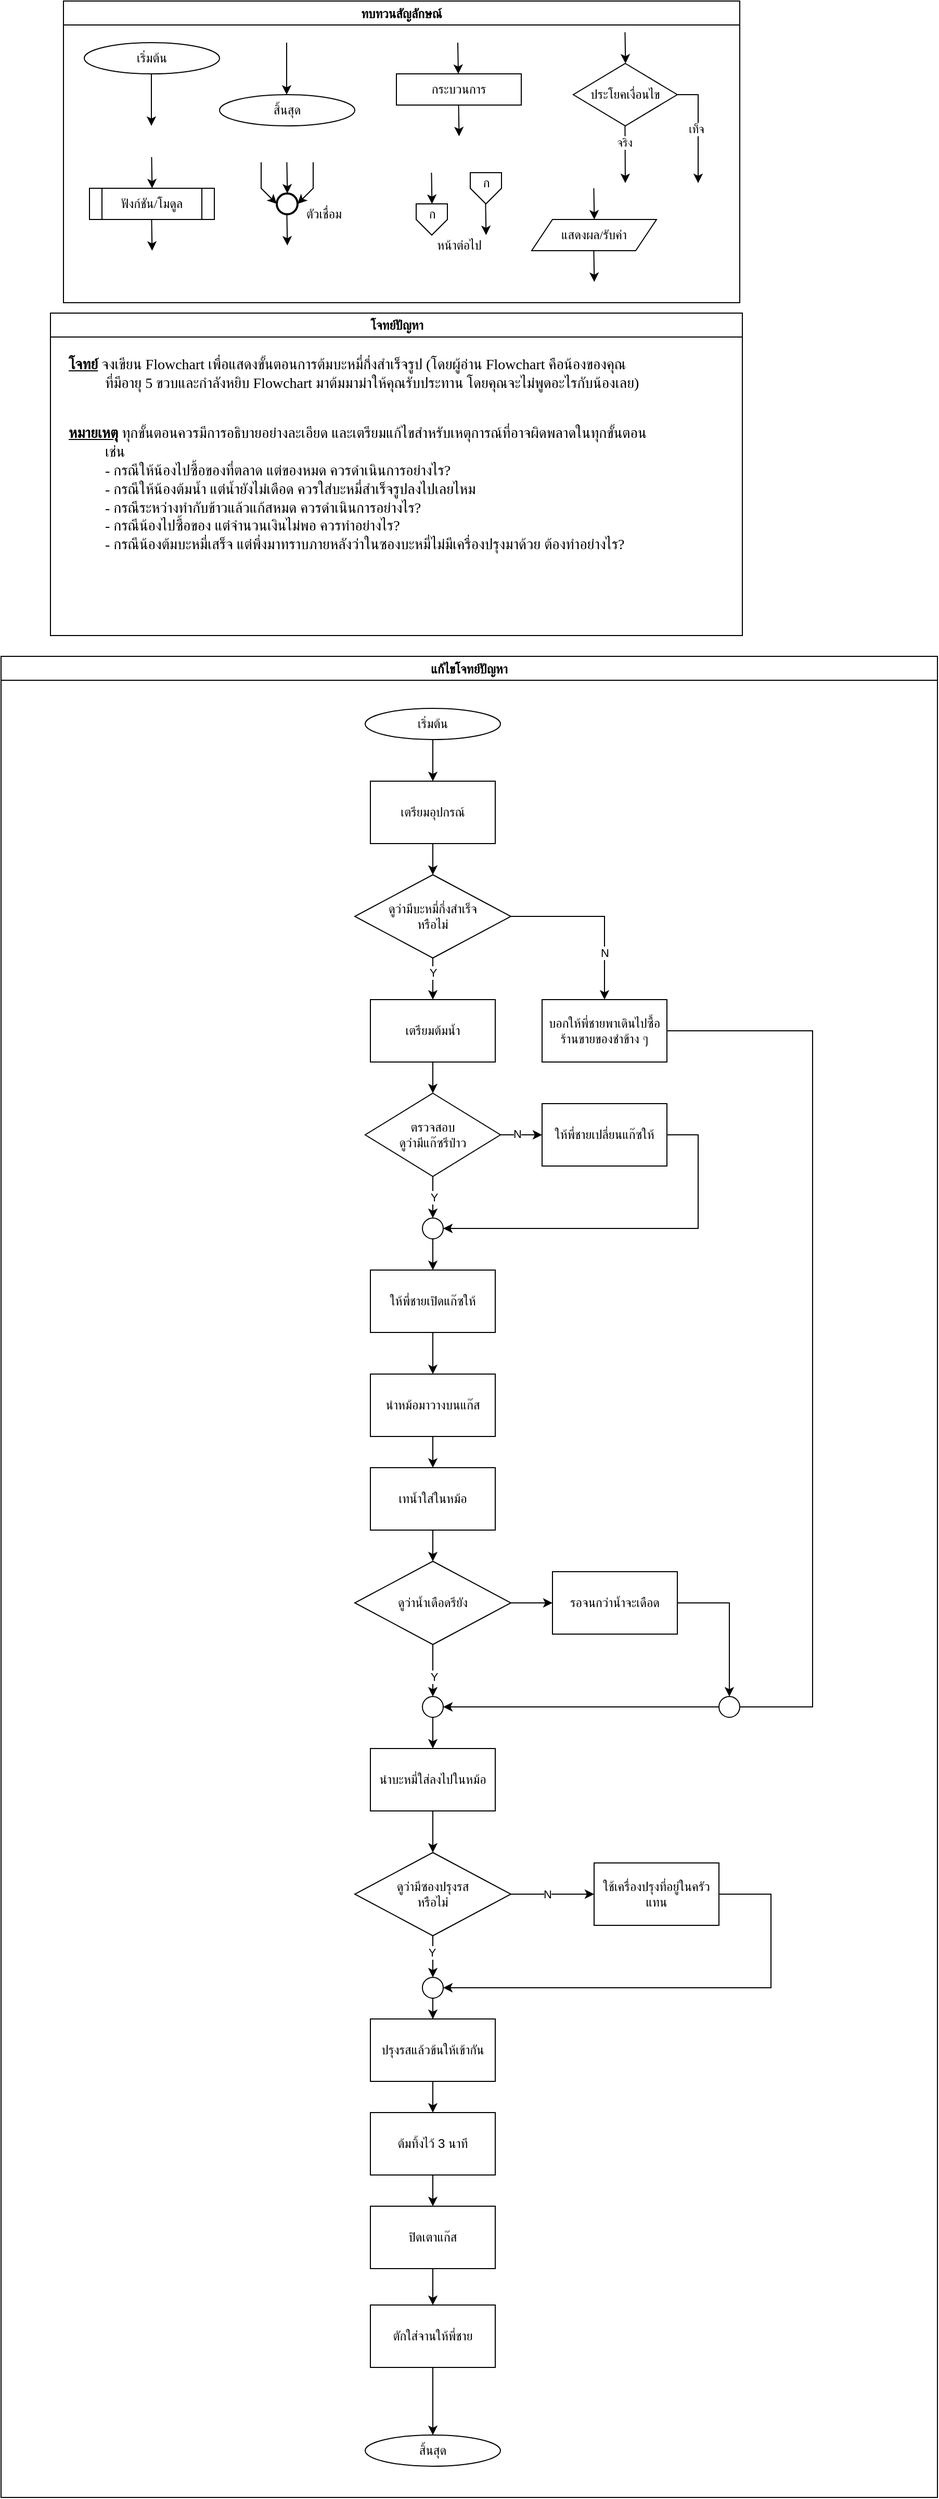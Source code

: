 <mxfile version="24.9.0">
  <diagram id="C5RBs43oDa-KdzZeNtuy" name="Page-1">
    <mxGraphModel dx="2442" dy="803" grid="1" gridSize="10" guides="1" tooltips="1" connect="1" arrows="1" fold="1" page="1" pageScale="1" pageWidth="827" pageHeight="1169" math="0" shadow="0">
      <root>
        <mxCell id="WIyWlLk6GJQsqaUBKTNV-0" />
        <mxCell id="WIyWlLk6GJQsqaUBKTNV-1" parent="WIyWlLk6GJQsqaUBKTNV-0" />
        <mxCell id="M7CGMbNuYNeq0SnUNNgH-6" value="ทบทวนสัญลักษณ์" style="swimlane;fontFamily=Sarabun;fontSource=https%3A%2F%2Ffonts.googleapis.com%2Fcss%3Ffamily%3DSarabun;" parent="WIyWlLk6GJQsqaUBKTNV-1" vertex="1">
          <mxGeometry x="-720" y="20" width="650" height="290" as="geometry" />
        </mxCell>
        <mxCell id="M7CGMbNuYNeq0SnUNNgH-2" value="&lt;font data-font-src=&quot;https://fonts.googleapis.com/css?family=Sarabun&quot; face=&quot;Sarabun&quot;&gt;เริ่มต้น&lt;/font&gt;" style="ellipse;whiteSpace=wrap;html=1;" parent="M7CGMbNuYNeq0SnUNNgH-6" vertex="1">
          <mxGeometry x="20" y="40" width="130" height="30" as="geometry" />
        </mxCell>
        <mxCell id="M7CGMbNuYNeq0SnUNNgH-5" value="" style="endArrow=classic;html=1;rounded=0;" parent="M7CGMbNuYNeq0SnUNNgH-6" edge="1">
          <mxGeometry width="50" height="50" relative="1" as="geometry">
            <mxPoint x="84.5" y="70" as="sourcePoint" />
            <mxPoint x="84.5" y="120" as="targetPoint" />
          </mxGeometry>
        </mxCell>
        <mxCell id="M7CGMbNuYNeq0SnUNNgH-3" value="&lt;font face=&quot;Sarabun&quot;&gt;สิ้นสุด&lt;/font&gt;" style="ellipse;whiteSpace=wrap;html=1;" parent="M7CGMbNuYNeq0SnUNNgH-6" vertex="1">
          <mxGeometry x="150" y="90" width="130" height="30" as="geometry" />
        </mxCell>
        <mxCell id="M7CGMbNuYNeq0SnUNNgH-4" value="" style="endArrow=classic;html=1;rounded=0;" parent="M7CGMbNuYNeq0SnUNNgH-6" edge="1">
          <mxGeometry width="50" height="50" relative="1" as="geometry">
            <mxPoint x="214.5" y="40" as="sourcePoint" />
            <mxPoint x="214.5" y="90" as="targetPoint" />
          </mxGeometry>
        </mxCell>
        <mxCell id="mvioNwK95yMqdUQ73LqQ-0" value="กระบวนการ" style="rounded=0;whiteSpace=wrap;html=1;fontFamily=Sarabun;fontSource=https%3A%2F%2Ffonts.googleapis.com%2Fcss%3Ffamily%3DSarabun;" parent="M7CGMbNuYNeq0SnUNNgH-6" vertex="1">
          <mxGeometry x="320" y="70" width="120" height="30" as="geometry" />
        </mxCell>
        <mxCell id="mvioNwK95yMqdUQ73LqQ-1" value="" style="endArrow=classic;html=1;rounded=0;" parent="M7CGMbNuYNeq0SnUNNgH-6" edge="1">
          <mxGeometry width="50" height="50" relative="1" as="geometry">
            <mxPoint x="379" y="40" as="sourcePoint" />
            <mxPoint x="379.5" y="70" as="targetPoint" />
          </mxGeometry>
        </mxCell>
        <mxCell id="mvioNwK95yMqdUQ73LqQ-2" value="" style="endArrow=classic;html=1;rounded=0;" parent="M7CGMbNuYNeq0SnUNNgH-6" edge="1">
          <mxGeometry width="50" height="50" relative="1" as="geometry">
            <mxPoint x="379.75" y="100" as="sourcePoint" />
            <mxPoint x="380.25" y="130" as="targetPoint" />
          </mxGeometry>
        </mxCell>
        <mxCell id="mvioNwK95yMqdUQ73LqQ-3" value="ประโยคเงื่อนไข" style="rhombus;whiteSpace=wrap;html=1;fontFamily=Sarabun;fontSource=https%3A%2F%2Ffonts.googleapis.com%2Fcss%3Ffamily%3DSarabun;" parent="M7CGMbNuYNeq0SnUNNgH-6" vertex="1">
          <mxGeometry x="490" y="60" width="100" height="60" as="geometry" />
        </mxCell>
        <mxCell id="mvioNwK95yMqdUQ73LqQ-4" value="" style="endArrow=classic;html=1;rounded=0;" parent="M7CGMbNuYNeq0SnUNNgH-6" edge="1">
          <mxGeometry width="50" height="50" relative="1" as="geometry">
            <mxPoint x="539.71" y="30" as="sourcePoint" />
            <mxPoint x="540.21" y="60" as="targetPoint" />
          </mxGeometry>
        </mxCell>
        <mxCell id="mvioNwK95yMqdUQ73LqQ-5" value="" style="endArrow=classic;html=1;rounded=0;" parent="M7CGMbNuYNeq0SnUNNgH-6" edge="1">
          <mxGeometry width="50" height="50" relative="1" as="geometry">
            <mxPoint x="539.71" y="120" as="sourcePoint" />
            <mxPoint x="540" y="175" as="targetPoint" />
          </mxGeometry>
        </mxCell>
        <mxCell id="mvioNwK95yMqdUQ73LqQ-7" value="จริง" style="edgeLabel;html=1;align=center;verticalAlign=middle;resizable=0;points=[];fontFamily=Sarabun;fontSource=https%3A%2F%2Ffonts.googleapis.com%2Fcss%3Ffamily%3DSarabun;" parent="mvioNwK95yMqdUQ73LqQ-5" vertex="1" connectable="0">
          <mxGeometry x="-0.414" y="-1" relative="1" as="geometry">
            <mxPoint as="offset" />
          </mxGeometry>
        </mxCell>
        <mxCell id="mvioNwK95yMqdUQ73LqQ-6" value="" style="endArrow=classic;html=1;rounded=0;exitX=1;exitY=0.5;exitDx=0;exitDy=0;" parent="M7CGMbNuYNeq0SnUNNgH-6" source="mvioNwK95yMqdUQ73LqQ-3" edge="1">
          <mxGeometry width="50" height="50" relative="1" as="geometry">
            <mxPoint x="620" y="95" as="sourcePoint" />
            <mxPoint x="610" y="175" as="targetPoint" />
            <Array as="points">
              <mxPoint x="610" y="90" />
            </Array>
          </mxGeometry>
        </mxCell>
        <mxCell id="mvioNwK95yMqdUQ73LqQ-8" value="&lt;font data-font-src=&quot;https://fonts.googleapis.com/css?family=Sarabun&quot; face=&quot;Sarabun&quot;&gt;เท็จ&lt;/font&gt;" style="edgeLabel;html=1;align=center;verticalAlign=middle;resizable=0;points=[];" parent="mvioNwK95yMqdUQ73LqQ-6" vertex="1" connectable="0">
          <mxGeometry x="-0.002" y="-2" relative="1" as="geometry">
            <mxPoint as="offset" />
          </mxGeometry>
        </mxCell>
        <mxCell id="mvioNwK95yMqdUQ73LqQ-9" value="&lt;font data-font-src=&quot;https://fonts.googleapis.com/css?family=Sarabun&quot; face=&quot;Sarabun&quot;&gt;ฟังก์ชัน/โมดูล&lt;/font&gt;" style="shape=process;whiteSpace=wrap;html=1;backgroundOutline=1;" parent="M7CGMbNuYNeq0SnUNNgH-6" vertex="1">
          <mxGeometry x="25" y="180" width="120" height="30" as="geometry" />
        </mxCell>
        <mxCell id="mvioNwK95yMqdUQ73LqQ-11" value="" style="endArrow=classic;html=1;rounded=0;" parent="M7CGMbNuYNeq0SnUNNgH-6" edge="1">
          <mxGeometry width="50" height="50" relative="1" as="geometry">
            <mxPoint x="84.71" y="150" as="sourcePoint" />
            <mxPoint x="85.21" y="180" as="targetPoint" />
          </mxGeometry>
        </mxCell>
        <mxCell id="mvioNwK95yMqdUQ73LqQ-12" value="" style="endArrow=classic;html=1;rounded=0;" parent="M7CGMbNuYNeq0SnUNNgH-6" edge="1">
          <mxGeometry width="50" height="50" relative="1" as="geometry">
            <mxPoint x="84.71" y="210" as="sourcePoint" />
            <mxPoint x="85.21" y="240" as="targetPoint" />
          </mxGeometry>
        </mxCell>
        <mxCell id="mvioNwK95yMqdUQ73LqQ-13" value="" style="strokeWidth=2;html=1;shape=mxgraph.flowchart.start_2;whiteSpace=wrap;" parent="M7CGMbNuYNeq0SnUNNgH-6" vertex="1">
          <mxGeometry x="205" y="185" width="20" height="20" as="geometry" />
        </mxCell>
        <mxCell id="mvioNwK95yMqdUQ73LqQ-16" value="" style="endArrow=classic;html=1;rounded=0;" parent="M7CGMbNuYNeq0SnUNNgH-6" edge="1">
          <mxGeometry width="50" height="50" relative="1" as="geometry">
            <mxPoint x="214.71" y="155" as="sourcePoint" />
            <mxPoint x="215.21" y="185" as="targetPoint" />
          </mxGeometry>
        </mxCell>
        <mxCell id="mvioNwK95yMqdUQ73LqQ-17" value="" style="endArrow=classic;html=1;rounded=0;entryX=0;entryY=0.5;entryDx=0;entryDy=0;entryPerimeter=0;" parent="M7CGMbNuYNeq0SnUNNgH-6" target="mvioNwK95yMqdUQ73LqQ-13" edge="1">
          <mxGeometry width="50" height="50" relative="1" as="geometry">
            <mxPoint x="190.0" y="155" as="sourcePoint" />
            <mxPoint x="190.5" y="185" as="targetPoint" />
            <Array as="points">
              <mxPoint x="190" y="180" />
            </Array>
          </mxGeometry>
        </mxCell>
        <mxCell id="mvioNwK95yMqdUQ73LqQ-18" value="" style="endArrow=classic;html=1;rounded=0;entryX=1;entryY=0.5;entryDx=0;entryDy=0;entryPerimeter=0;" parent="M7CGMbNuYNeq0SnUNNgH-6" target="mvioNwK95yMqdUQ73LqQ-13" edge="1">
          <mxGeometry width="50" height="50" relative="1" as="geometry">
            <mxPoint x="240.0" y="155" as="sourcePoint" />
            <mxPoint x="240.5" y="185" as="targetPoint" />
            <Array as="points">
              <mxPoint x="240" y="180" />
            </Array>
          </mxGeometry>
        </mxCell>
        <mxCell id="mvioNwK95yMqdUQ73LqQ-19" value="" style="endArrow=classic;html=1;rounded=0;" parent="M7CGMbNuYNeq0SnUNNgH-6" edge="1">
          <mxGeometry width="50" height="50" relative="1" as="geometry">
            <mxPoint x="214.71" y="205" as="sourcePoint" />
            <mxPoint x="215.21" y="235" as="targetPoint" />
          </mxGeometry>
        </mxCell>
        <mxCell id="mvioNwK95yMqdUQ73LqQ-20" value="&lt;font data-font-src=&quot;https://fonts.googleapis.com/css?family=Sarabun&quot; face=&quot;Sarabun&quot;&gt;ตัวเชื่อม&lt;/font&gt;" style="text;html=1;align=center;verticalAlign=middle;resizable=0;points=[];autosize=1;strokeColor=none;fillColor=none;" parent="M7CGMbNuYNeq0SnUNNgH-6" vertex="1">
          <mxGeometry x="220" y="190" width="60" height="30" as="geometry" />
        </mxCell>
        <mxCell id="mvioNwK95yMqdUQ73LqQ-25" value="" style="endArrow=classic;html=1;rounded=0;" parent="M7CGMbNuYNeq0SnUNNgH-6" edge="1">
          <mxGeometry width="50" height="50" relative="1" as="geometry">
            <mxPoint x="353.71" y="165" as="sourcePoint" />
            <mxPoint x="354.21" y="195" as="targetPoint" />
          </mxGeometry>
        </mxCell>
        <mxCell id="mvioNwK95yMqdUQ73LqQ-21" value="" style="verticalLabelPosition=bottom;verticalAlign=top;html=1;shape=offPageConnector;rounded=0;size=0.5;" parent="M7CGMbNuYNeq0SnUNNgH-6" vertex="1">
          <mxGeometry x="339" y="195" width="30" height="30" as="geometry" />
        </mxCell>
        <mxCell id="mvioNwK95yMqdUQ73LqQ-26" value="" style="endArrow=classic;html=1;rounded=0;" parent="M7CGMbNuYNeq0SnUNNgH-6" edge="1">
          <mxGeometry width="50" height="50" relative="1" as="geometry">
            <mxPoint x="405.71" y="195" as="sourcePoint" />
            <mxPoint x="406.21" y="225" as="targetPoint" />
          </mxGeometry>
        </mxCell>
        <mxCell id="mvioNwK95yMqdUQ73LqQ-27" value="" style="verticalLabelPosition=bottom;verticalAlign=top;html=1;shape=offPageConnector;rounded=0;size=0.5;" parent="M7CGMbNuYNeq0SnUNNgH-6" vertex="1">
          <mxGeometry x="391" y="165" width="30" height="30" as="geometry" />
        </mxCell>
        <mxCell id="mvioNwK95yMqdUQ73LqQ-28" value="หน้าต่อไป" style="text;html=1;align=center;verticalAlign=middle;resizable=0;points=[];autosize=1;strokeColor=none;fillColor=none;fontFamily=Sarabun;fontSource=https%3A%2F%2Ffonts.googleapis.com%2Fcss%3Ffamily%3DSarabun;" parent="M7CGMbNuYNeq0SnUNNgH-6" vertex="1">
          <mxGeometry x="345" y="220" width="70" height="30" as="geometry" />
        </mxCell>
        <mxCell id="mvioNwK95yMqdUQ73LqQ-29" value="ก" style="text;html=1;align=center;verticalAlign=middle;resizable=0;points=[];autosize=1;strokeColor=none;fillColor=none;fontFamily=Sarabun;fontSource=https%3A%2F%2Ffonts.googleapis.com%2Fcss%3Ffamily%3DSarabun;" parent="M7CGMbNuYNeq0SnUNNgH-6" vertex="1">
          <mxGeometry x="339" y="190" width="30" height="30" as="geometry" />
        </mxCell>
        <mxCell id="mvioNwK95yMqdUQ73LqQ-30" value="ก" style="text;html=1;align=center;verticalAlign=middle;resizable=0;points=[];autosize=1;strokeColor=none;fillColor=none;fontFamily=Sarabun;fontSource=https%3A%2F%2Ffonts.googleapis.com%2Fcss%3Ffamily%3DSarabun;" parent="M7CGMbNuYNeq0SnUNNgH-6" vertex="1">
          <mxGeometry x="391" y="160" width="30" height="30" as="geometry" />
        </mxCell>
        <mxCell id="mvioNwK95yMqdUQ73LqQ-32" value="แสดงผล/รับค่า" style="shape=parallelogram;perimeter=parallelogramPerimeter;whiteSpace=wrap;html=1;fixedSize=1;fontFamily=Sarabun;fontSource=https%3A%2F%2Ffonts.googleapis.com%2Fcss%3Ffamily%3DSarabun;" parent="M7CGMbNuYNeq0SnUNNgH-6" vertex="1">
          <mxGeometry x="450" y="210" width="120" height="30" as="geometry" />
        </mxCell>
        <mxCell id="mvioNwK95yMqdUQ73LqQ-33" value="" style="endArrow=classic;html=1;rounded=0;" parent="M7CGMbNuYNeq0SnUNNgH-6" edge="1">
          <mxGeometry width="50" height="50" relative="1" as="geometry">
            <mxPoint x="509.71" y="180" as="sourcePoint" />
            <mxPoint x="510.21" y="210" as="targetPoint" />
          </mxGeometry>
        </mxCell>
        <mxCell id="mvioNwK95yMqdUQ73LqQ-34" value="" style="endArrow=classic;html=1;rounded=0;" parent="M7CGMbNuYNeq0SnUNNgH-6" edge="1">
          <mxGeometry width="50" height="50" relative="1" as="geometry">
            <mxPoint x="509.71" y="240" as="sourcePoint" />
            <mxPoint x="510.21" y="270" as="targetPoint" />
          </mxGeometry>
        </mxCell>
        <mxCell id="mvioNwK95yMqdUQ73LqQ-36" value="แก้ไขโจทย์ปัญหา" style="swimlane;fontFamily=Sarabun;fontSource=https%3A%2F%2Ffonts.googleapis.com%2Fcss%3Ffamily%3DSarabun;" parent="WIyWlLk6GJQsqaUBKTNV-1" vertex="1">
          <mxGeometry x="-780" y="650" width="900" height="1770" as="geometry" />
        </mxCell>
        <mxCell id="hVgv6dRFYr8T3Di9n9Na-1" value="" style="edgeStyle=orthogonalEdgeStyle;rounded=0;orthogonalLoop=1;jettySize=auto;html=1;" edge="1" parent="mvioNwK95yMqdUQ73LqQ-36" source="mvioNwK95yMqdUQ73LqQ-35" target="hVgv6dRFYr8T3Di9n9Na-0">
          <mxGeometry relative="1" as="geometry" />
        </mxCell>
        <mxCell id="mvioNwK95yMqdUQ73LqQ-35" value="&lt;font data-font-src=&quot;https://fonts.googleapis.com/css?family=Sarabun&quot; face=&quot;Sarabun&quot;&gt;เริ่มต้น&lt;/font&gt;" style="ellipse;whiteSpace=wrap;html=1;" parent="mvioNwK95yMqdUQ73LqQ-36" vertex="1">
          <mxGeometry x="350" y="50" width="130" height="30" as="geometry" />
        </mxCell>
        <mxCell id="hVgv6dRFYr8T3Di9n9Na-3" value="" style="edgeStyle=orthogonalEdgeStyle;rounded=0;orthogonalLoop=1;jettySize=auto;html=1;" edge="1" parent="mvioNwK95yMqdUQ73LqQ-36" source="hVgv6dRFYr8T3Di9n9Na-0" target="hVgv6dRFYr8T3Di9n9Na-2">
          <mxGeometry relative="1" as="geometry" />
        </mxCell>
        <mxCell id="hVgv6dRFYr8T3Di9n9Na-0" value="เตรียมอุปกรณ์" style="whiteSpace=wrap;html=1;" vertex="1" parent="mvioNwK95yMqdUQ73LqQ-36">
          <mxGeometry x="355" y="120" width="120" height="60" as="geometry" />
        </mxCell>
        <mxCell id="hVgv6dRFYr8T3Di9n9Na-7" value="" style="edgeStyle=orthogonalEdgeStyle;rounded=0;orthogonalLoop=1;jettySize=auto;html=1;" edge="1" parent="mvioNwK95yMqdUQ73LqQ-36" source="hVgv6dRFYr8T3Di9n9Na-2" target="hVgv6dRFYr8T3Di9n9Na-6">
          <mxGeometry relative="1" as="geometry" />
        </mxCell>
        <mxCell id="hVgv6dRFYr8T3Di9n9Na-9" value="N" style="edgeLabel;html=1;align=center;verticalAlign=middle;resizable=0;points=[];" vertex="1" connectable="0" parent="hVgv6dRFYr8T3Di9n9Na-7">
          <mxGeometry x="0.466" relative="1" as="geometry">
            <mxPoint as="offset" />
          </mxGeometry>
        </mxCell>
        <mxCell id="hVgv6dRFYr8T3Di9n9Na-2" value="ดูว่ามีบะหมี่กึ่งสำเร็จ&lt;div&gt;หรือไม่&lt;/div&gt;" style="rhombus;whiteSpace=wrap;html=1;" vertex="1" parent="mvioNwK95yMqdUQ73LqQ-36">
          <mxGeometry x="340" y="210" width="150" height="80" as="geometry" />
        </mxCell>
        <mxCell id="hVgv6dRFYr8T3Di9n9Na-4" value="" style="endArrow=classic;html=1;rounded=0;exitX=0.5;exitY=1;exitDx=0;exitDy=0;" edge="1" parent="mvioNwK95yMqdUQ73LqQ-36" source="hVgv6dRFYr8T3Di9n9Na-2">
          <mxGeometry width="50" height="50" relative="1" as="geometry">
            <mxPoint x="412.5" y="290" as="sourcePoint" />
            <mxPoint x="415" y="330" as="targetPoint" />
          </mxGeometry>
        </mxCell>
        <mxCell id="hVgv6dRFYr8T3Di9n9Na-8" value="Y" style="edgeLabel;html=1;align=center;verticalAlign=middle;resizable=0;points=[];" vertex="1" connectable="0" parent="hVgv6dRFYr8T3Di9n9Na-4">
          <mxGeometry x="-0.32" relative="1" as="geometry">
            <mxPoint as="offset" />
          </mxGeometry>
        </mxCell>
        <mxCell id="hVgv6dRFYr8T3Di9n9Na-11" value="" style="edgeStyle=orthogonalEdgeStyle;rounded=0;orthogonalLoop=1;jettySize=auto;html=1;" edge="1" parent="mvioNwK95yMqdUQ73LqQ-36" source="hVgv6dRFYr8T3Di9n9Na-5" target="hVgv6dRFYr8T3Di9n9Na-10">
          <mxGeometry relative="1" as="geometry" />
        </mxCell>
        <mxCell id="hVgv6dRFYr8T3Di9n9Na-5" value="เตรียมต้มน้ำ" style="whiteSpace=wrap;html=1;" vertex="1" parent="mvioNwK95yMqdUQ73LqQ-36">
          <mxGeometry x="355" y="330" width="120" height="60" as="geometry" />
        </mxCell>
        <mxCell id="hVgv6dRFYr8T3Di9n9Na-6" value="บอกให้พี่ชายพาเดินไปซื้อร้านขายของชำข้าง ๆ" style="whiteSpace=wrap;html=1;" vertex="1" parent="mvioNwK95yMqdUQ73LqQ-36">
          <mxGeometry x="520" y="330" width="120" height="60" as="geometry" />
        </mxCell>
        <mxCell id="hVgv6dRFYr8T3Di9n9Na-15" value="" style="edgeStyle=orthogonalEdgeStyle;rounded=0;orthogonalLoop=1;jettySize=auto;html=1;" edge="1" parent="mvioNwK95yMqdUQ73LqQ-36" source="hVgv6dRFYr8T3Di9n9Na-10" target="hVgv6dRFYr8T3Di9n9Na-14">
          <mxGeometry relative="1" as="geometry" />
        </mxCell>
        <mxCell id="hVgv6dRFYr8T3Di9n9Na-22" value="Y" style="edgeLabel;html=1;align=center;verticalAlign=middle;resizable=0;points=[];" vertex="1" connectable="0" parent="hVgv6dRFYr8T3Di9n9Na-15">
          <mxGeometry x="-0.02" y="1" relative="1" as="geometry">
            <mxPoint as="offset" />
          </mxGeometry>
        </mxCell>
        <mxCell id="hVgv6dRFYr8T3Di9n9Na-18" value="" style="edgeStyle=orthogonalEdgeStyle;rounded=0;orthogonalLoop=1;jettySize=auto;html=1;" edge="1" parent="mvioNwK95yMqdUQ73LqQ-36" source="hVgv6dRFYr8T3Di9n9Na-10" target="hVgv6dRFYr8T3Di9n9Na-17">
          <mxGeometry relative="1" as="geometry" />
        </mxCell>
        <mxCell id="hVgv6dRFYr8T3Di9n9Na-23" value="N" style="edgeLabel;html=1;align=center;verticalAlign=middle;resizable=0;points=[];" vertex="1" connectable="0" parent="hVgv6dRFYr8T3Di9n9Na-18">
          <mxGeometry x="-0.21" y="1" relative="1" as="geometry">
            <mxPoint as="offset" />
          </mxGeometry>
        </mxCell>
        <mxCell id="hVgv6dRFYr8T3Di9n9Na-10" value="ตรวจสอบ&lt;div&gt;ดูว่ามีแก๊ซรึป่าว&lt;/div&gt;" style="rhombus;whiteSpace=wrap;html=1;" vertex="1" parent="mvioNwK95yMqdUQ73LqQ-36">
          <mxGeometry x="350" y="420" width="130" height="80" as="geometry" />
        </mxCell>
        <mxCell id="hVgv6dRFYr8T3Di9n9Na-25" value="" style="edgeStyle=orthogonalEdgeStyle;rounded=0;orthogonalLoop=1;jettySize=auto;html=1;" edge="1" parent="mvioNwK95yMqdUQ73LqQ-36" source="hVgv6dRFYr8T3Di9n9Na-12" target="hVgv6dRFYr8T3Di9n9Na-24">
          <mxGeometry relative="1" as="geometry" />
        </mxCell>
        <mxCell id="hVgv6dRFYr8T3Di9n9Na-12" value="ให้พี่ชายเปิดแก๊ซให้" style="whiteSpace=wrap;html=1;" vertex="1" parent="mvioNwK95yMqdUQ73LqQ-36">
          <mxGeometry x="355" y="590" width="120" height="60" as="geometry" />
        </mxCell>
        <mxCell id="hVgv6dRFYr8T3Di9n9Na-16" value="" style="edgeStyle=orthogonalEdgeStyle;rounded=0;orthogonalLoop=1;jettySize=auto;html=1;" edge="1" parent="mvioNwK95yMqdUQ73LqQ-36" source="hVgv6dRFYr8T3Di9n9Na-14" target="hVgv6dRFYr8T3Di9n9Na-12">
          <mxGeometry relative="1" as="geometry" />
        </mxCell>
        <mxCell id="hVgv6dRFYr8T3Di9n9Na-14" value="" style="ellipse;whiteSpace=wrap;html=1;aspect=fixed;" vertex="1" parent="mvioNwK95yMqdUQ73LqQ-36">
          <mxGeometry x="405" y="540" width="20" height="20" as="geometry" />
        </mxCell>
        <mxCell id="hVgv6dRFYr8T3Di9n9Na-17" value="ให้พี่ชายเปลี่ยนแก๊ซให้" style="whiteSpace=wrap;html=1;" vertex="1" parent="mvioNwK95yMqdUQ73LqQ-36">
          <mxGeometry x="520" y="430" width="120" height="60" as="geometry" />
        </mxCell>
        <mxCell id="hVgv6dRFYr8T3Di9n9Na-21" value="" style="endArrow=classic;html=1;rounded=0;exitX=1;exitY=0.5;exitDx=0;exitDy=0;" edge="1" parent="mvioNwK95yMqdUQ73LqQ-36" source="hVgv6dRFYr8T3Di9n9Na-17">
          <mxGeometry width="50" height="50" relative="1" as="geometry">
            <mxPoint x="700" y="550" as="sourcePoint" />
            <mxPoint x="425" y="550" as="targetPoint" />
            <Array as="points">
              <mxPoint x="670" y="460" />
              <mxPoint x="670" y="520" />
              <mxPoint x="670" y="550" />
            </Array>
          </mxGeometry>
        </mxCell>
        <mxCell id="hVgv6dRFYr8T3Di9n9Na-27" value="" style="edgeStyle=orthogonalEdgeStyle;rounded=0;orthogonalLoop=1;jettySize=auto;html=1;" edge="1" parent="mvioNwK95yMqdUQ73LqQ-36" source="hVgv6dRFYr8T3Di9n9Na-24" target="hVgv6dRFYr8T3Di9n9Na-26">
          <mxGeometry relative="1" as="geometry" />
        </mxCell>
        <mxCell id="hVgv6dRFYr8T3Di9n9Na-24" value="นำหม้อมาวางบนแก๊ส" style="whiteSpace=wrap;html=1;" vertex="1" parent="mvioNwK95yMqdUQ73LqQ-36">
          <mxGeometry x="355" y="690" width="120" height="60" as="geometry" />
        </mxCell>
        <mxCell id="hVgv6dRFYr8T3Di9n9Na-29" value="" style="edgeStyle=orthogonalEdgeStyle;rounded=0;orthogonalLoop=1;jettySize=auto;html=1;" edge="1" parent="mvioNwK95yMqdUQ73LqQ-36" source="hVgv6dRFYr8T3Di9n9Na-26" target="hVgv6dRFYr8T3Di9n9Na-28">
          <mxGeometry relative="1" as="geometry" />
        </mxCell>
        <mxCell id="hVgv6dRFYr8T3Di9n9Na-26" value="เทน้ำใส่ในหม้อ" style="whiteSpace=wrap;html=1;" vertex="1" parent="mvioNwK95yMqdUQ73LqQ-36">
          <mxGeometry x="355" y="780" width="120" height="60" as="geometry" />
        </mxCell>
        <mxCell id="hVgv6dRFYr8T3Di9n9Na-31" value="" style="edgeStyle=orthogonalEdgeStyle;rounded=0;orthogonalLoop=1;jettySize=auto;html=1;" edge="1" parent="mvioNwK95yMqdUQ73LqQ-36" source="hVgv6dRFYr8T3Di9n9Na-28">
          <mxGeometry relative="1" as="geometry">
            <mxPoint x="415" y="1000" as="targetPoint" />
          </mxGeometry>
        </mxCell>
        <mxCell id="hVgv6dRFYr8T3Di9n9Na-32" value="Y" style="edgeLabel;html=1;align=center;verticalAlign=middle;resizable=0;points=[];" vertex="1" connectable="0" parent="hVgv6dRFYr8T3Di9n9Na-31">
          <mxGeometry x="0.253" relative="1" as="geometry">
            <mxPoint as="offset" />
          </mxGeometry>
        </mxCell>
        <mxCell id="hVgv6dRFYr8T3Di9n9Na-36" value="" style="edgeStyle=orthogonalEdgeStyle;rounded=0;orthogonalLoop=1;jettySize=auto;html=1;" edge="1" parent="mvioNwK95yMqdUQ73LqQ-36" source="hVgv6dRFYr8T3Di9n9Na-28" target="hVgv6dRFYr8T3Di9n9Na-35">
          <mxGeometry relative="1" as="geometry" />
        </mxCell>
        <mxCell id="hVgv6dRFYr8T3Di9n9Na-28" value="ดูว่าน้ำเดือดรึยัง" style="rhombus;whiteSpace=wrap;html=1;" vertex="1" parent="mvioNwK95yMqdUQ73LqQ-36">
          <mxGeometry x="340" y="870" width="150" height="80" as="geometry" />
        </mxCell>
        <mxCell id="hVgv6dRFYr8T3Di9n9Na-34" value="" style="edgeStyle=orthogonalEdgeStyle;rounded=0;orthogonalLoop=1;jettySize=auto;html=1;exitX=0.5;exitY=1;exitDx=0;exitDy=0;" edge="1" parent="mvioNwK95yMqdUQ73LqQ-36" source="hVgv6dRFYr8T3Di9n9Na-37" target="hVgv6dRFYr8T3Di9n9Na-33">
          <mxGeometry relative="1" as="geometry">
            <mxPoint x="415" y="1040" as="sourcePoint" />
          </mxGeometry>
        </mxCell>
        <mxCell id="hVgv6dRFYr8T3Di9n9Na-42" value="" style="edgeStyle=orthogonalEdgeStyle;rounded=0;orthogonalLoop=1;jettySize=auto;html=1;" edge="1" parent="mvioNwK95yMqdUQ73LqQ-36" source="hVgv6dRFYr8T3Di9n9Na-33">
          <mxGeometry relative="1" as="geometry">
            <mxPoint x="415" y="1150" as="targetPoint" />
          </mxGeometry>
        </mxCell>
        <mxCell id="hVgv6dRFYr8T3Di9n9Na-33" value="นำบะหมี่ใส่ลงไปในหม้อ" style="whiteSpace=wrap;html=1;sketch=0;pointerEvents=1;resizable=0;" vertex="1" parent="mvioNwK95yMqdUQ73LqQ-36">
          <mxGeometry x="355" y="1050" width="120" height="60" as="geometry" />
        </mxCell>
        <mxCell id="hVgv6dRFYr8T3Di9n9Na-35" value="รอจนกว่าน้ำจะเดือด" style="whiteSpace=wrap;html=1;" vertex="1" parent="mvioNwK95yMqdUQ73LqQ-36">
          <mxGeometry x="530" y="880" width="120" height="60" as="geometry" />
        </mxCell>
        <mxCell id="hVgv6dRFYr8T3Di9n9Na-37" value="" style="ellipse;whiteSpace=wrap;html=1;aspect=fixed;" vertex="1" parent="mvioNwK95yMqdUQ73LqQ-36">
          <mxGeometry x="405" y="1000" width="20" height="20" as="geometry" />
        </mxCell>
        <mxCell id="hVgv6dRFYr8T3Di9n9Na-38" value="" style="endArrow=classic;html=1;rounded=0;entryX=1;entryY=0.5;entryDx=0;entryDy=0;exitX=1;exitY=0.5;exitDx=0;exitDy=0;" edge="1" parent="mvioNwK95yMqdUQ73LqQ-36" source="hVgv6dRFYr8T3Di9n9Na-6" target="hVgv6dRFYr8T3Di9n9Na-37">
          <mxGeometry width="50" height="50" relative="1" as="geometry">
            <mxPoint x="700" y="980" as="sourcePoint" />
            <mxPoint x="660" y="1060" as="targetPoint" />
            <Array as="points">
              <mxPoint x="780" y="360" />
              <mxPoint x="780" y="520" />
              <mxPoint x="780" y="750" />
              <mxPoint x="780" y="1010" />
            </Array>
          </mxGeometry>
        </mxCell>
        <mxCell id="hVgv6dRFYr8T3Di9n9Na-39" value="" style="ellipse;whiteSpace=wrap;html=1;aspect=fixed;" vertex="1" parent="mvioNwK95yMqdUQ73LqQ-36">
          <mxGeometry x="690" y="1000" width="20" height="20" as="geometry" />
        </mxCell>
        <mxCell id="hVgv6dRFYr8T3Di9n9Na-40" value="" style="endArrow=classic;html=1;rounded=0;exitX=1;exitY=0.5;exitDx=0;exitDy=0;entryX=0.5;entryY=0;entryDx=0;entryDy=0;" edge="1" parent="mvioNwK95yMqdUQ73LqQ-36" source="hVgv6dRFYr8T3Di9n9Na-35" target="hVgv6dRFYr8T3Di9n9Na-39">
          <mxGeometry width="50" height="50" relative="1" as="geometry">
            <mxPoint x="670" y="970" as="sourcePoint" />
            <mxPoint x="720" y="920" as="targetPoint" />
            <Array as="points">
              <mxPoint x="700" y="910" />
              <mxPoint x="700" y="950" />
            </Array>
          </mxGeometry>
        </mxCell>
        <mxCell id="hVgv6dRFYr8T3Di9n9Na-46" value="" style="edgeStyle=orthogonalEdgeStyle;rounded=0;orthogonalLoop=1;jettySize=auto;html=1;" edge="1" parent="mvioNwK95yMqdUQ73LqQ-36" source="hVgv6dRFYr8T3Di9n9Na-44">
          <mxGeometry relative="1" as="geometry">
            <mxPoint x="415" y="1270" as="targetPoint" />
          </mxGeometry>
        </mxCell>
        <mxCell id="hVgv6dRFYr8T3Di9n9Na-48" value="Y" style="edgeLabel;html=1;align=center;verticalAlign=middle;resizable=0;points=[];" vertex="1" connectable="0" parent="hVgv6dRFYr8T3Di9n9Na-46">
          <mxGeometry x="-0.23" y="-1" relative="1" as="geometry">
            <mxPoint as="offset" />
          </mxGeometry>
        </mxCell>
        <mxCell id="hVgv6dRFYr8T3Di9n9Na-52" value="" style="edgeStyle=orthogonalEdgeStyle;rounded=0;orthogonalLoop=1;jettySize=auto;html=1;" edge="1" parent="mvioNwK95yMqdUQ73LqQ-36" source="hVgv6dRFYr8T3Di9n9Na-44" target="hVgv6dRFYr8T3Di9n9Na-51">
          <mxGeometry relative="1" as="geometry" />
        </mxCell>
        <mxCell id="hVgv6dRFYr8T3Di9n9Na-53" value="N" style="edgeLabel;html=1;align=center;verticalAlign=middle;resizable=0;points=[];" vertex="1" connectable="0" parent="hVgv6dRFYr8T3Di9n9Na-52">
          <mxGeometry x="-0.12" relative="1" as="geometry">
            <mxPoint as="offset" />
          </mxGeometry>
        </mxCell>
        <mxCell id="hVgv6dRFYr8T3Di9n9Na-44" value="ดูว่ามีซองปรุงรส&lt;div&gt;หรือไม่&lt;/div&gt;" style="rhombus;whiteSpace=wrap;html=1;" vertex="1" parent="mvioNwK95yMqdUQ73LqQ-36">
          <mxGeometry x="340" y="1150" width="150" height="80" as="geometry" />
        </mxCell>
        <mxCell id="hVgv6dRFYr8T3Di9n9Na-50" value="" style="edgeStyle=orthogonalEdgeStyle;rounded=0;orthogonalLoop=1;jettySize=auto;html=1;" edge="1" parent="mvioNwK95yMqdUQ73LqQ-36" source="hVgv6dRFYr8T3Di9n9Na-47" target="hVgv6dRFYr8T3Di9n9Na-49">
          <mxGeometry relative="1" as="geometry" />
        </mxCell>
        <mxCell id="hVgv6dRFYr8T3Di9n9Na-47" value="" style="ellipse;whiteSpace=wrap;html=1;aspect=fixed;" vertex="1" parent="mvioNwK95yMqdUQ73LqQ-36">
          <mxGeometry x="405" y="1270" width="20" height="20" as="geometry" />
        </mxCell>
        <mxCell id="hVgv6dRFYr8T3Di9n9Na-56" value="" style="edgeStyle=orthogonalEdgeStyle;rounded=0;orthogonalLoop=1;jettySize=auto;html=1;" edge="1" parent="mvioNwK95yMqdUQ73LqQ-36" source="hVgv6dRFYr8T3Di9n9Na-49" target="hVgv6dRFYr8T3Di9n9Na-55">
          <mxGeometry relative="1" as="geometry" />
        </mxCell>
        <mxCell id="hVgv6dRFYr8T3Di9n9Na-49" value="ปรุงรสแล้วข้นให้เข้ากัน" style="whiteSpace=wrap;html=1;" vertex="1" parent="mvioNwK95yMqdUQ73LqQ-36">
          <mxGeometry x="355" y="1310" width="120" height="60" as="geometry" />
        </mxCell>
        <mxCell id="hVgv6dRFYr8T3Di9n9Na-51" value="ใช้เครื่องปรุงที่อยู่ในครัวแทน" style="whiteSpace=wrap;html=1;" vertex="1" parent="mvioNwK95yMqdUQ73LqQ-36">
          <mxGeometry x="570" y="1160" width="120" height="60" as="geometry" />
        </mxCell>
        <mxCell id="hVgv6dRFYr8T3Di9n9Na-54" value="" style="endArrow=classic;html=1;rounded=0;exitX=1;exitY=0.5;exitDx=0;exitDy=0;entryX=1;entryY=0.5;entryDx=0;entryDy=0;" edge="1" parent="mvioNwK95yMqdUQ73LqQ-36" source="hVgv6dRFYr8T3Di9n9Na-51" target="hVgv6dRFYr8T3Di9n9Na-47">
          <mxGeometry width="50" height="50" relative="1" as="geometry">
            <mxPoint x="555" y="1305" as="sourcePoint" />
            <mxPoint x="605" y="1255" as="targetPoint" />
            <Array as="points">
              <mxPoint x="740" y="1190" />
              <mxPoint x="740" y="1280" />
            </Array>
          </mxGeometry>
        </mxCell>
        <mxCell id="hVgv6dRFYr8T3Di9n9Na-58" value="" style="edgeStyle=orthogonalEdgeStyle;rounded=0;orthogonalLoop=1;jettySize=auto;html=1;" edge="1" parent="mvioNwK95yMqdUQ73LqQ-36" source="hVgv6dRFYr8T3Di9n9Na-55" target="hVgv6dRFYr8T3Di9n9Na-57">
          <mxGeometry relative="1" as="geometry" />
        </mxCell>
        <mxCell id="hVgv6dRFYr8T3Di9n9Na-55" value="ต้มทิ้งไว้ 3 นาที" style="whiteSpace=wrap;html=1;" vertex="1" parent="mvioNwK95yMqdUQ73LqQ-36">
          <mxGeometry x="355" y="1400" width="120" height="60" as="geometry" />
        </mxCell>
        <mxCell id="hVgv6dRFYr8T3Di9n9Na-62" value="" style="edgeStyle=orthogonalEdgeStyle;rounded=0;orthogonalLoop=1;jettySize=auto;html=1;" edge="1" parent="mvioNwK95yMqdUQ73LqQ-36" source="hVgv6dRFYr8T3Di9n9Na-57" target="hVgv6dRFYr8T3Di9n9Na-61">
          <mxGeometry relative="1" as="geometry" />
        </mxCell>
        <mxCell id="hVgv6dRFYr8T3Di9n9Na-57" value="ปิดเตาแก๊ส" style="whiteSpace=wrap;html=1;" vertex="1" parent="mvioNwK95yMqdUQ73LqQ-36">
          <mxGeometry x="355" y="1490" width="120" height="60" as="geometry" />
        </mxCell>
        <mxCell id="hVgv6dRFYr8T3Di9n9Na-63" value="" style="edgeStyle=orthogonalEdgeStyle;rounded=0;orthogonalLoop=1;jettySize=auto;html=1;" edge="1" parent="mvioNwK95yMqdUQ73LqQ-36" source="hVgv6dRFYr8T3Di9n9Na-61" target="mvioNwK95yMqdUQ73LqQ-69">
          <mxGeometry relative="1" as="geometry" />
        </mxCell>
        <mxCell id="hVgv6dRFYr8T3Di9n9Na-61" value="ตักใส่จานให้พี่ชาย" style="whiteSpace=wrap;html=1;" vertex="1" parent="mvioNwK95yMqdUQ73LqQ-36">
          <mxGeometry x="355" y="1585" width="120" height="60" as="geometry" />
        </mxCell>
        <mxCell id="mvioNwK95yMqdUQ73LqQ-69" value="&lt;font face=&quot;Sarabun&quot;&gt;สิ้นสุด&lt;/font&gt;" style="ellipse;whiteSpace=wrap;html=1;" parent="mvioNwK95yMqdUQ73LqQ-36" vertex="1">
          <mxGeometry x="350" y="1710" width="130" height="30" as="geometry" />
        </mxCell>
        <mxCell id="mvioNwK95yMqdUQ73LqQ-70" value="&lt;font data-font-src=&quot;https://fonts.googleapis.com/css?family=Sarabun&quot; face=&quot;Sarabun&quot;&gt;โจทย์ปัญหา&lt;/font&gt;" style="swimlane;whiteSpace=wrap;html=1;" parent="WIyWlLk6GJQsqaUBKTNV-1" vertex="1">
          <mxGeometry x="-732.5" y="320" width="665" height="310" as="geometry" />
        </mxCell>
        <mxCell id="mvioNwK95yMqdUQ73LqQ-71" value="&lt;p style=&quot;line-height: 120%;&quot;&gt;&lt;font data-font-src=&quot;https://fonts.googleapis.com/css?family=Sarabun&quot; face=&quot;Sarabun&quot; style=&quot;font-size: 14px;&quot;&gt;&lt;b&gt;&lt;u&gt;โจทย์&lt;/u&gt;&lt;/b&gt; จงเขียน Flowchart เพื่อแสดงขั้นตอนการต้มบะหมี่กึ่งสำเร็จรูป (โดยผู้อ่าน Flowchart คือน้องของคุณ&lt;br&gt;&amp;nbsp; &amp;nbsp; &amp;nbsp; &amp;nbsp; &amp;nbsp; ที่มีอายุ 5 ขวบและกำลังหยิบ Flowchart มาต้มมาม่าให้คุณรับประทาน โดยคุณจะไม่พูดอะไรกับน้องเลย)&lt;br&gt;&lt;/font&gt;&lt;br&gt;&lt;/p&gt;&lt;p style=&quot;line-height: 120%;&quot;&gt;&lt;font face=&quot;Sarabun&quot;&gt;&lt;b&gt;&lt;u&gt;หมายเหตุ&lt;/u&gt;&lt;/b&gt; ทุกขั้นตอนควรมีการอธิบายอย่างละเอียด และเตรียมแก้ไขสำหรับเหตุการณ์ที่อาจผิดพลาดในทุกขั้นตอน&lt;br&gt;&amp;nbsp; &amp;nbsp; &amp;nbsp; &amp;nbsp; &amp;nbsp; เช่น&lt;br&gt;&amp;nbsp; &amp;nbsp; &amp;nbsp; &amp;nbsp; &amp;nbsp; - กรณีให้น้องไปซื้อของที่ตลาด แต่ของหมด ควรดำเนินการอย่างไร?&lt;br&gt;&amp;nbsp; &amp;nbsp; &amp;nbsp; &amp;nbsp; &amp;nbsp; - กรณีให้น้องต้มน้ำ แต่น้ำยังไม่เดือด ควรใส่บะหมี่สำเร็จรูปลงไปเลยไหม&lt;br&gt;&amp;nbsp; &amp;nbsp; &amp;nbsp; &amp;nbsp; &amp;nbsp; - กรณีระหว่างทำกับข้าวแล้วแก้สหมด ควรดำเนินการอย่างไร?&lt;br&gt;&amp;nbsp; &amp;nbsp; &amp;nbsp; &amp;nbsp; &amp;nbsp; - กรณีน้องไปซื้อของ แต่จำนวนเงินไม่พอ ควรทำอย่างไร?&lt;br&gt;&amp;nbsp; &amp;nbsp; &amp;nbsp; &amp;nbsp; &amp;nbsp; - กรณีน้องต้มบะหมี่เสร็จ แต่พึ่งมาทราบภายหลังว่าในซองบะหมี่ไม่มีเครื่องปรุงมาด้วย ต้องทำอย่างไร?&lt;/font&gt;&lt;/p&gt;" style="text;html=1;align=left;verticalAlign=top;resizable=0;points=[];autosize=1;strokeColor=none;fillColor=none;fontSize=14;" parent="mvioNwK95yMqdUQ73LqQ-70" vertex="1">
          <mxGeometry x="15" y="20" width="650" height="240" as="geometry" />
        </mxCell>
      </root>
    </mxGraphModel>
  </diagram>
</mxfile>
